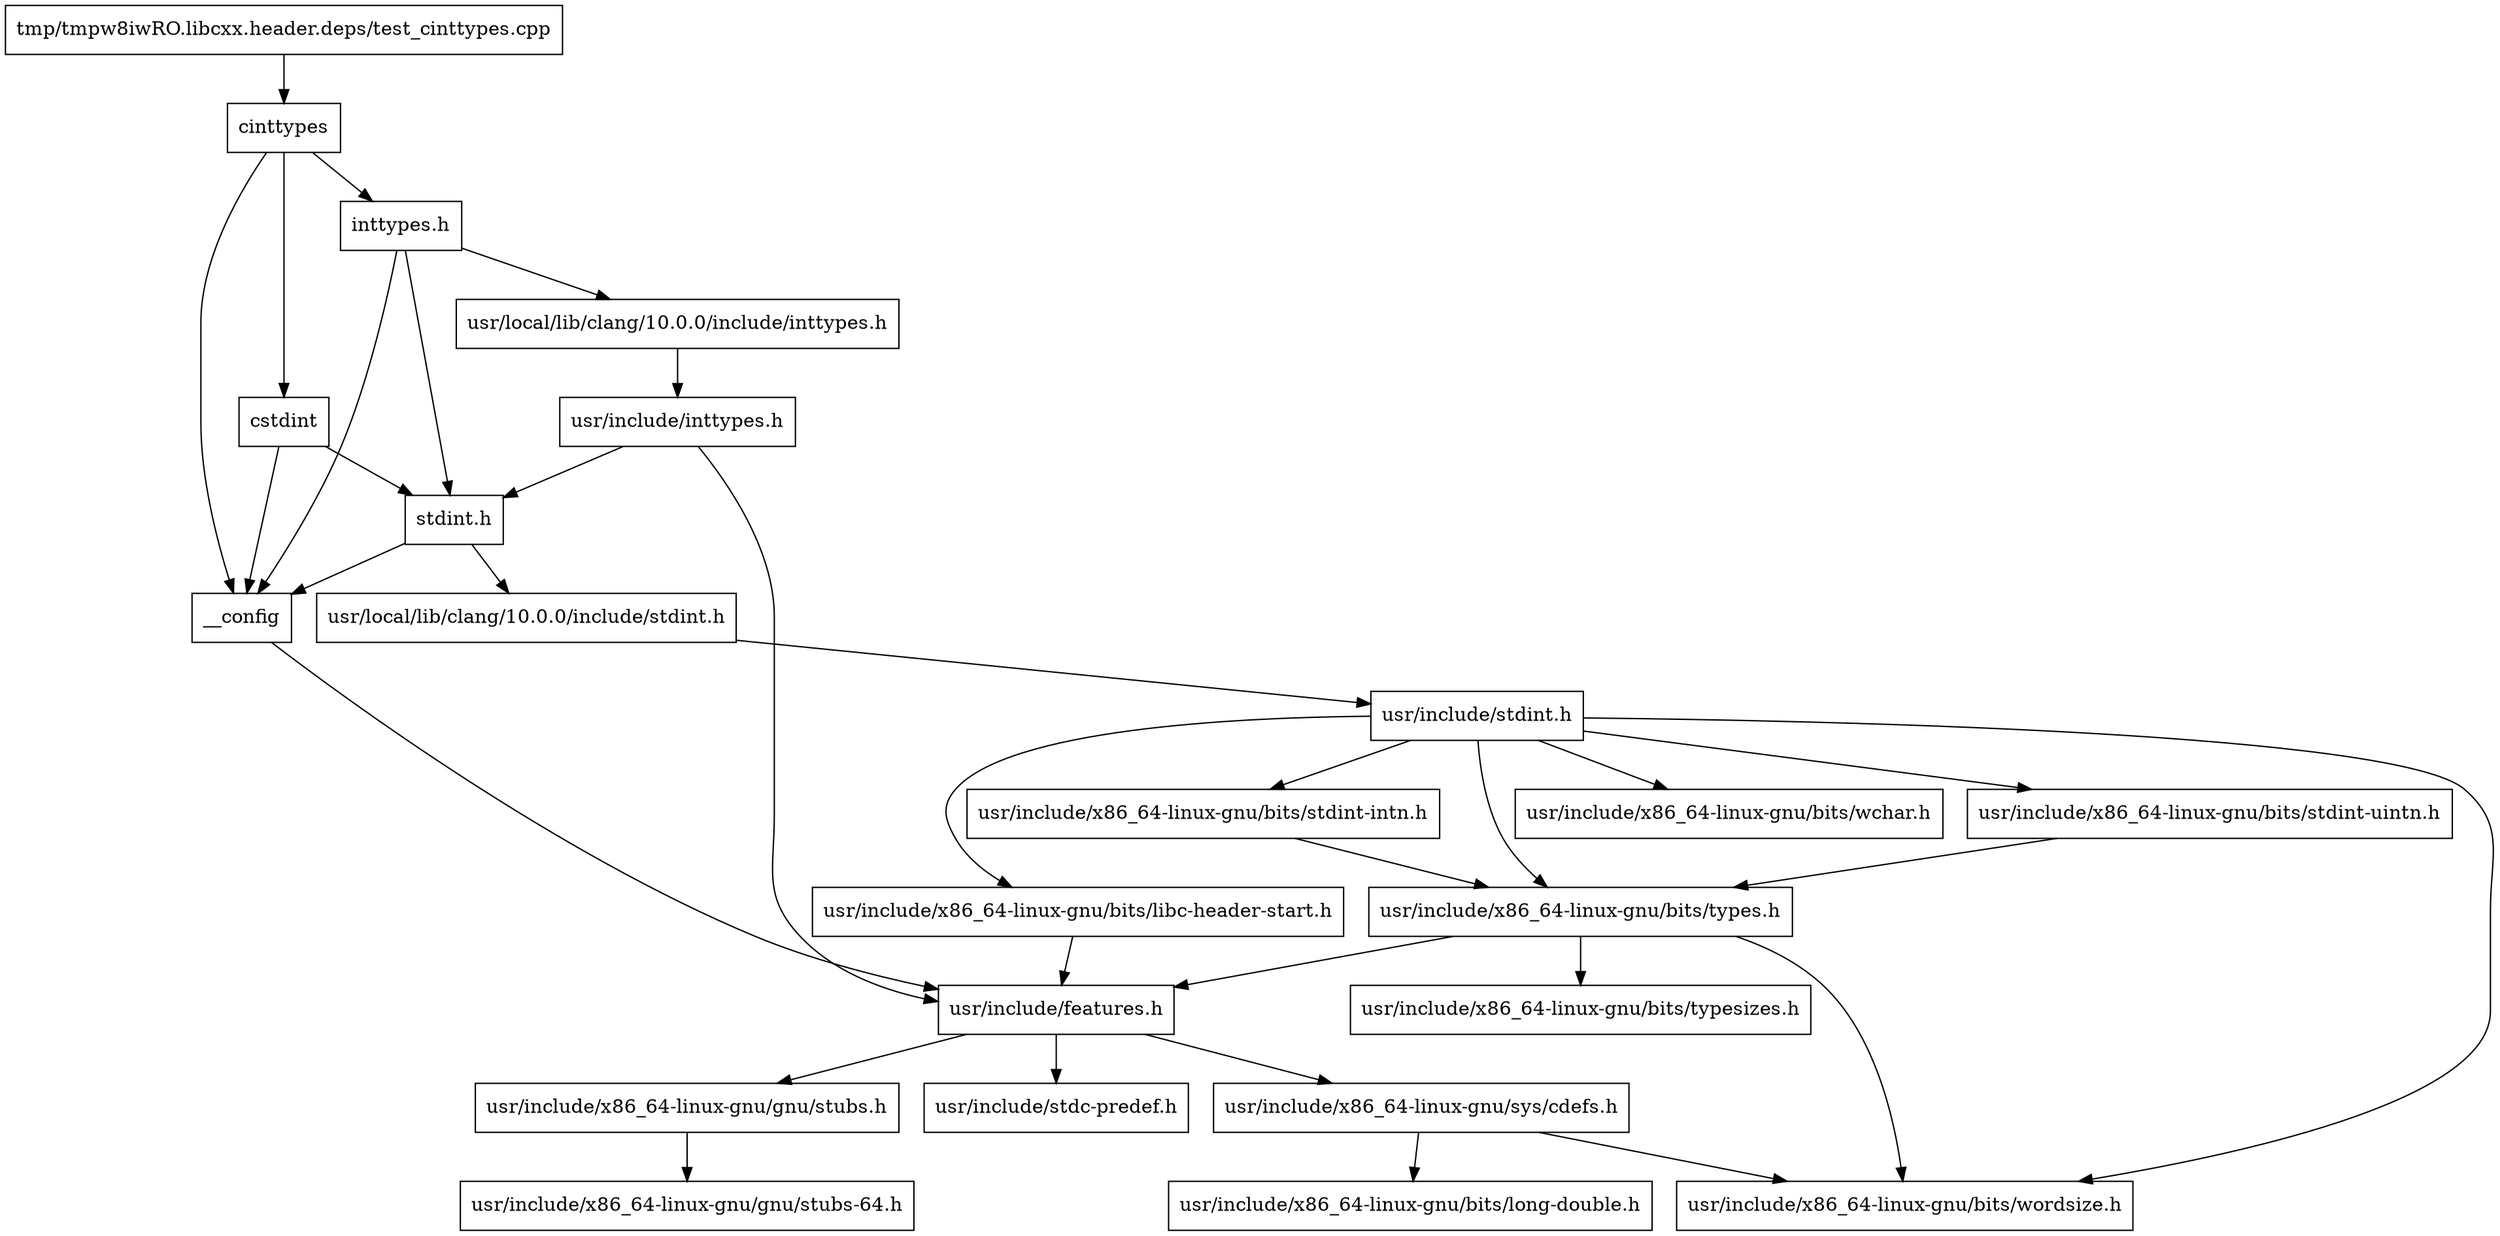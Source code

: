 digraph "dependencies" {
  header_1 [ shape="box", label="cinttypes"];
  header_0 [ shape="box", label="tmp/tmpw8iwRO.libcxx.header.deps/test_cinttypes.cpp"];
  header_2 [ shape="box", label="__config"];
  header_3 [ shape="box", label="usr/include/features.h"];
  header_4 [ shape="box", label="usr/include/stdc-predef.h"];
  header_5 [ shape="box", label="usr/include/x86_64-linux-gnu/sys/cdefs.h"];
  header_6 [ shape="box", label="usr/include/x86_64-linux-gnu/bits/wordsize.h"];
  header_7 [ shape="box", label="usr/include/x86_64-linux-gnu/bits/long-double.h"];
  header_8 [ shape="box", label="usr/include/x86_64-linux-gnu/gnu/stubs.h"];
  header_9 [ shape="box", label="usr/include/x86_64-linux-gnu/gnu/stubs-64.h"];
  header_11 [ shape="box", label="cstdint"];
  header_12 [ shape="box", label="stdint.h"];
  header_13 [ shape="box", label="usr/local/lib/clang/10.0.0/include/stdint.h"];
  header_14 [ shape="box", label="usr/include/stdint.h"];
  header_15 [ shape="box", label="usr/include/x86_64-linux-gnu/bits/libc-header-start.h"];
  header_16 [ shape="box", label="usr/include/x86_64-linux-gnu/bits/types.h"];
  header_17 [ shape="box", label="usr/include/x86_64-linux-gnu/bits/typesizes.h"];
  header_18 [ shape="box", label="usr/include/x86_64-linux-gnu/bits/wchar.h"];
  header_19 [ shape="box", label="usr/include/x86_64-linux-gnu/bits/stdint-intn.h"];
  header_20 [ shape="box", label="usr/include/x86_64-linux-gnu/bits/stdint-uintn.h"];
  header_21 [ shape="box", label="inttypes.h"];
  header_22 [ shape="box", label="usr/local/lib/clang/10.0.0/include/inttypes.h"];
  header_23 [ shape="box", label="usr/include/inttypes.h"];
  header_0 -> header_1;
  header_12 -> header_2;
  header_12 -> header_13;
  header_16 -> header_3;
  header_16 -> header_6;
  header_16 -> header_17;
  header_1 -> header_2;
  header_1 -> header_11;
  header_1 -> header_21;
  header_19 -> header_16;
  header_22 -> header_23;
  header_23 -> header_3;
  header_23 -> header_12;
  header_15 -> header_3;
  header_11 -> header_2;
  header_11 -> header_12;
  header_14 -> header_15;
  header_14 -> header_16;
  header_14 -> header_18;
  header_14 -> header_6;
  header_14 -> header_19;
  header_14 -> header_20;
  header_3 -> header_4;
  header_3 -> header_5;
  header_3 -> header_8;
  header_2 -> header_3;
  header_20 -> header_16;
  header_5 -> header_6;
  header_5 -> header_7;
  header_21 -> header_2;
  header_21 -> header_22;
  header_21 -> header_12;
  header_8 -> header_9;
  header_13 -> header_14;
}
